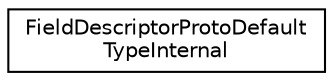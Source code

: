 digraph "类继承关系图"
{
 // LATEX_PDF_SIZE
  edge [fontname="Helvetica",fontsize="10",labelfontname="Helvetica",labelfontsize="10"];
  node [fontname="Helvetica",fontsize="10",shape=record];
  rankdir="LR";
  Node0 [label="FieldDescriptorProtoDefault\lTypeInternal",height=0.2,width=0.4,color="black", fillcolor="white", style="filled",URL="$structFieldDescriptorProtoDefaultTypeInternal.html",tooltip=" "];
}
